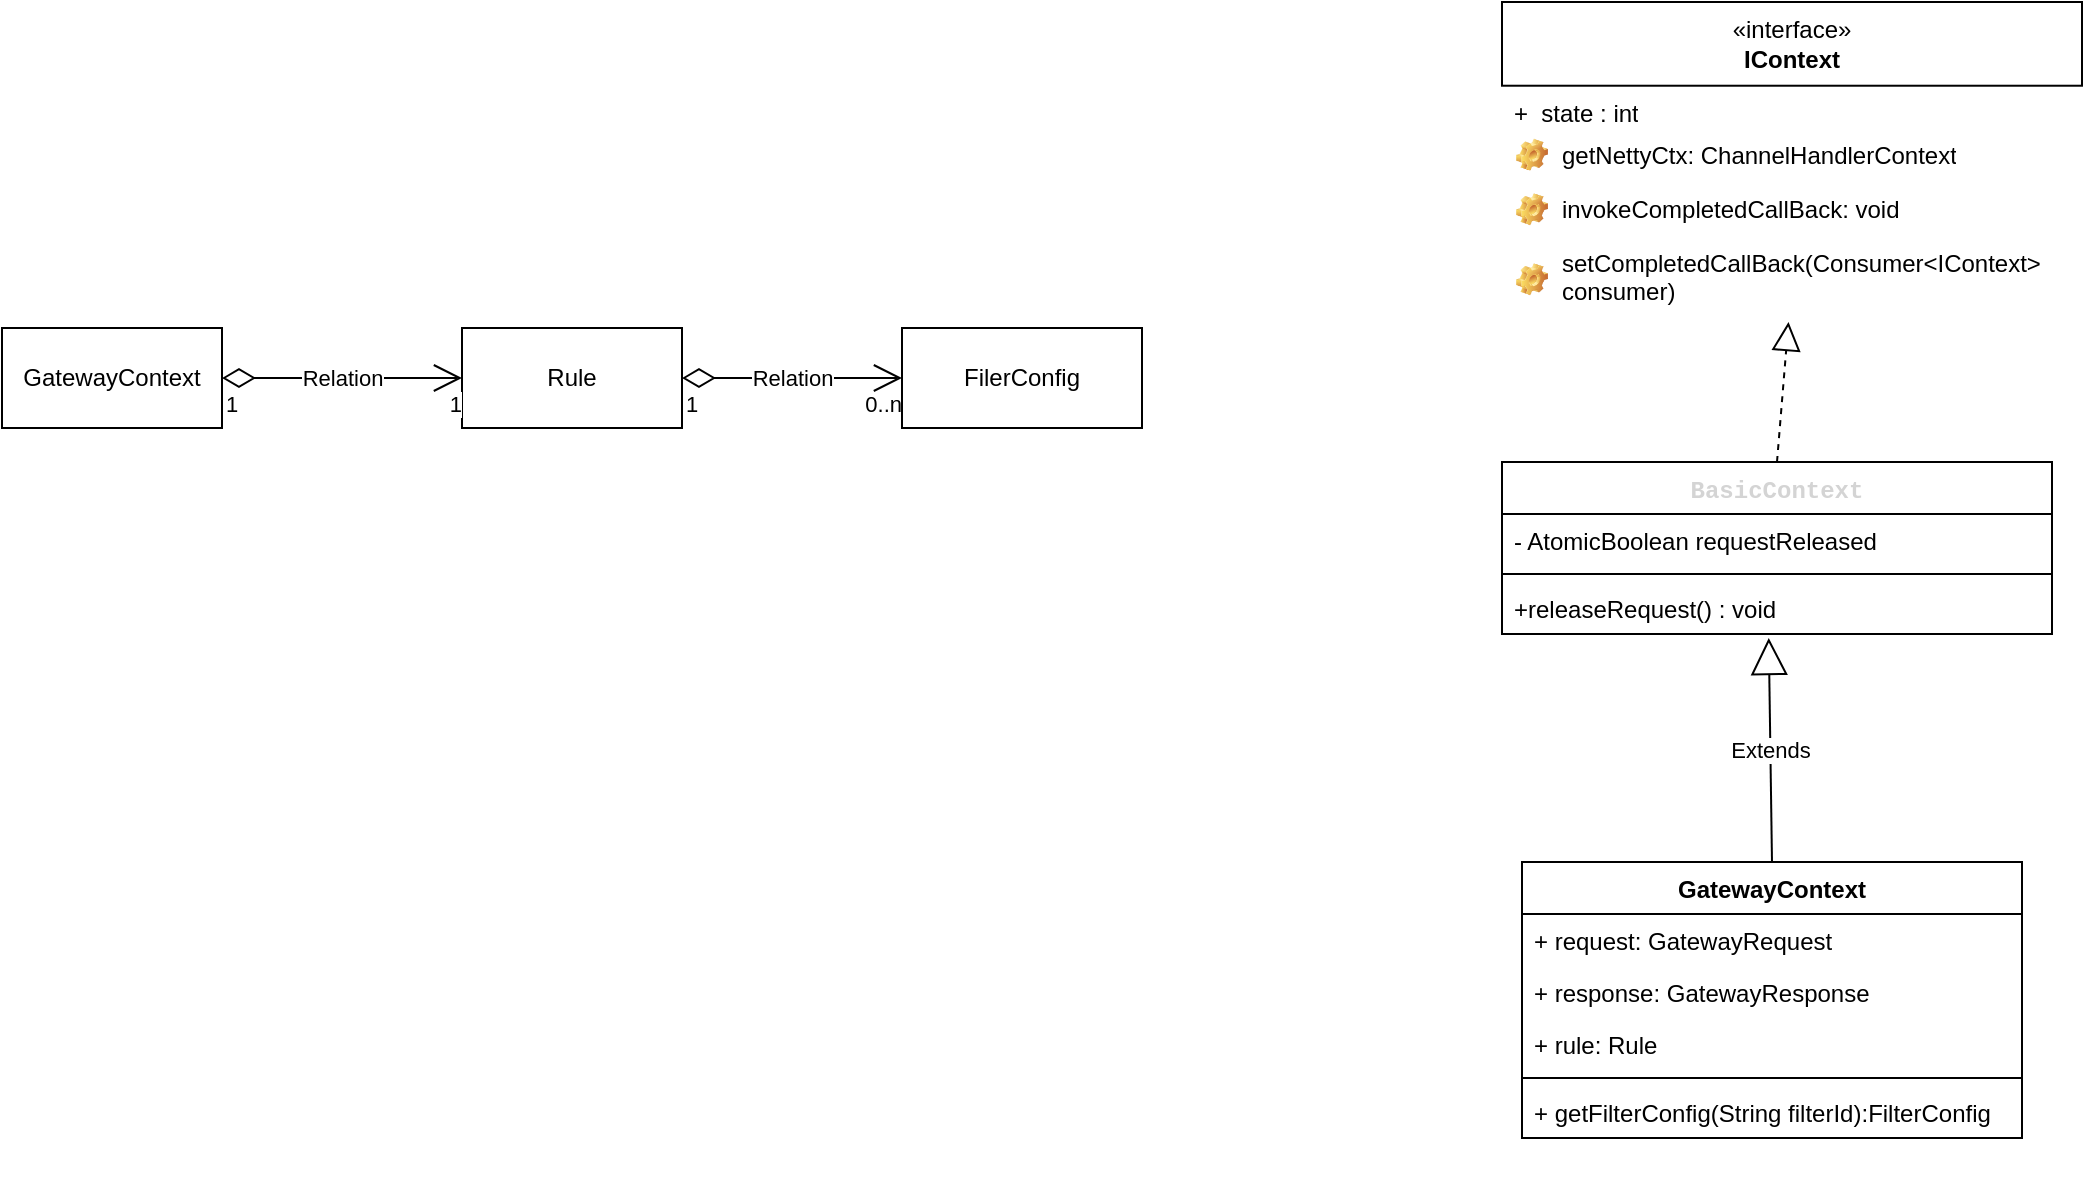 <mxfile version="21.6.9" type="github">
  <diagram name="第 1 页" id="-UWDTgf1hpQ8HNxKM1Yc">
    <mxGraphModel dx="2049" dy="708" grid="1" gridSize="10" guides="1" tooltips="1" connect="1" arrows="1" fold="1" page="1" pageScale="1" pageWidth="827" pageHeight="1169" math="0" shadow="0">
      <root>
        <mxCell id="0" />
        <mxCell id="1" parent="0" />
        <mxCell id="6tItEpl-8UKojQnocgW4-21" value="" style="group" vertex="1" connectable="0" parent="1">
          <mxGeometry x="370" y="10" width="290" height="160" as="geometry" />
        </mxCell>
        <mxCell id="6tItEpl-8UKojQnocgW4-15" value="" style="group" vertex="1" connectable="0" parent="6tItEpl-8UKojQnocgW4-21">
          <mxGeometry width="290" height="90" as="geometry" />
        </mxCell>
        <mxCell id="6tItEpl-8UKojQnocgW4-1" value="«interface»&lt;br&gt;&lt;b&gt;IContext&lt;/b&gt;" style="html=1;whiteSpace=wrap;" vertex="1" parent="6tItEpl-8UKojQnocgW4-15">
          <mxGeometry width="290" height="41.86" as="geometry" />
        </mxCell>
        <mxCell id="6tItEpl-8UKojQnocgW4-11" value="+&amp;nbsp; state : int" style="text;strokeColor=none;fillColor=none;align=left;verticalAlign=top;spacingLeft=4;spacingRight=4;overflow=hidden;rotatable=0;points=[[0,0.5],[1,0.5]];portConstraint=eastwest;whiteSpace=wrap;html=1;" vertex="1" parent="6tItEpl-8UKojQnocgW4-15">
          <mxGeometry y="41.86" width="290" height="27.21" as="geometry" />
        </mxCell>
        <mxCell id="6tItEpl-8UKojQnocgW4-14" value="getNettyCtx:&amp;nbsp;ChannelHandlerContext" style="label;fontStyle=0;strokeColor=none;fillColor=none;align=left;verticalAlign=top;overflow=hidden;spacingLeft=28;spacingRight=4;rotatable=0;points=[[0,0.5],[1,0.5]];portConstraint=eastwest;imageWidth=16;imageHeight=16;whiteSpace=wrap;html=1;image=img/clipart/Gear_128x128.png" vertex="1" parent="6tItEpl-8UKojQnocgW4-15">
          <mxGeometry y="62.79" width="290" height="27.21" as="geometry" />
        </mxCell>
        <mxCell id="6tItEpl-8UKojQnocgW4-16" value="" style="line;strokeWidth=1;fillColor=none;align=left;verticalAlign=middle;spacingTop=-1;spacingLeft=3;spacingRight=3;rotatable=0;labelPosition=right;points=[];portConstraint=eastwest;strokeColor=inherit;" vertex="1" parent="6tItEpl-8UKojQnocgW4-15">
          <mxGeometry x="40.559" y="69.07" width="81.119" height="8.372" as="geometry" />
        </mxCell>
        <mxCell id="6tItEpl-8UKojQnocgW4-19" value="invokeCompletedCallBack: void" style="label;fontStyle=0;strokeColor=none;fillColor=none;align=left;verticalAlign=top;overflow=hidden;spacingLeft=28;spacingRight=4;rotatable=0;points=[[0,0.5],[1,0.5]];portConstraint=eastwest;imageWidth=16;imageHeight=16;whiteSpace=wrap;html=1;image=img/clipart/Gear_128x128.png" vertex="1" parent="6tItEpl-8UKojQnocgW4-21">
          <mxGeometry y="90" width="290" height="27.21" as="geometry" />
        </mxCell>
        <mxCell id="6tItEpl-8UKojQnocgW4-20" value="setCompletedCallBack(Consumer&amp;lt;IContext&amp;gt; consumer)" style="label;fontStyle=0;strokeColor=none;fillColor=none;align=left;verticalAlign=top;overflow=hidden;spacingLeft=28;spacingRight=4;rotatable=0;points=[[0,0.5],[1,0.5]];portConstraint=eastwest;imageWidth=16;imageHeight=16;whiteSpace=wrap;html=1;image=img/clipart/Gear_128x128.png" vertex="1" parent="6tItEpl-8UKojQnocgW4-21">
          <mxGeometry y="117.21" width="290" height="42.79" as="geometry" />
        </mxCell>
        <mxCell id="6tItEpl-8UKojQnocgW4-22" value="&lt;font face=&quot;Consolas, Courier New, monospace&quot; color=&quot;#d4d4d4&quot;&gt;BasicContext&lt;/font&gt;" style="swimlane;fontStyle=1;align=center;verticalAlign=top;childLayout=stackLayout;horizontal=1;startSize=26;horizontalStack=0;resizeParent=1;resizeParentMax=0;resizeLast=0;collapsible=1;marginBottom=0;whiteSpace=wrap;html=1;" vertex="1" parent="1">
          <mxGeometry x="370" y="240" width="275" height="86" as="geometry">
            <mxRectangle x="370" y="240" width="120" height="30" as="alternateBounds" />
          </mxGeometry>
        </mxCell>
        <mxCell id="6tItEpl-8UKojQnocgW4-23" value="- AtomicBoolean requestReleased" style="text;strokeColor=none;fillColor=none;align=left;verticalAlign=top;spacingLeft=4;spacingRight=4;overflow=hidden;rotatable=0;points=[[0,0.5],[1,0.5]];portConstraint=eastwest;whiteSpace=wrap;html=1;" vertex="1" parent="6tItEpl-8UKojQnocgW4-22">
          <mxGeometry y="26" width="275" height="26" as="geometry" />
        </mxCell>
        <mxCell id="6tItEpl-8UKojQnocgW4-24" value="" style="line;strokeWidth=1;fillColor=none;align=left;verticalAlign=middle;spacingTop=-1;spacingLeft=3;spacingRight=3;rotatable=0;labelPosition=right;points=[];portConstraint=eastwest;strokeColor=inherit;" vertex="1" parent="6tItEpl-8UKojQnocgW4-22">
          <mxGeometry y="52" width="275" height="8" as="geometry" />
        </mxCell>
        <mxCell id="6tItEpl-8UKojQnocgW4-25" value="+releaseRequest() : void&amp;nbsp;" style="text;strokeColor=none;fillColor=none;align=left;verticalAlign=top;spacingLeft=4;spacingRight=4;overflow=hidden;rotatable=0;points=[[0,0.5],[1,0.5]];portConstraint=eastwest;whiteSpace=wrap;html=1;" vertex="1" parent="6tItEpl-8UKojQnocgW4-22">
          <mxGeometry y="60" width="275" height="26" as="geometry" />
        </mxCell>
        <mxCell id="6tItEpl-8UKojQnocgW4-32" value="" style="group" vertex="1" connectable="0" parent="1">
          <mxGeometry x="380" y="440" width="250" height="164" as="geometry" />
        </mxCell>
        <mxCell id="6tItEpl-8UKojQnocgW4-27" value="GatewayContext" style="swimlane;fontStyle=1;align=center;verticalAlign=top;childLayout=stackLayout;horizontal=1;startSize=26;horizontalStack=0;resizeParent=1;resizeParentMax=0;resizeLast=0;collapsible=1;marginBottom=0;whiteSpace=wrap;html=1;" vertex="1" parent="6tItEpl-8UKojQnocgW4-32">
          <mxGeometry width="250" height="138" as="geometry">
            <mxRectangle width="130" height="30" as="alternateBounds" />
          </mxGeometry>
        </mxCell>
        <mxCell id="6tItEpl-8UKojQnocgW4-28" value="+ request: GatewayRequest" style="text;strokeColor=none;fillColor=none;align=left;verticalAlign=top;spacingLeft=4;spacingRight=4;overflow=hidden;rotatable=0;points=[[0,0.5],[1,0.5]];portConstraint=eastwest;whiteSpace=wrap;html=1;" vertex="1" parent="6tItEpl-8UKojQnocgW4-27">
          <mxGeometry y="26" width="250" height="26" as="geometry" />
        </mxCell>
        <mxCell id="6tItEpl-8UKojQnocgW4-36" value="+ response: GatewayResponse" style="text;strokeColor=none;fillColor=none;align=left;verticalAlign=top;spacingLeft=4;spacingRight=4;overflow=hidden;rotatable=0;points=[[0,0.5],[1,0.5]];portConstraint=eastwest;whiteSpace=wrap;html=1;" vertex="1" parent="6tItEpl-8UKojQnocgW4-27">
          <mxGeometry y="52" width="250" height="26" as="geometry" />
        </mxCell>
        <mxCell id="6tItEpl-8UKojQnocgW4-37" value="+ rule: Rule" style="text;strokeColor=none;fillColor=none;align=left;verticalAlign=top;spacingLeft=4;spacingRight=4;overflow=hidden;rotatable=0;points=[[0,0.5],[1,0.5]];portConstraint=eastwest;whiteSpace=wrap;html=1;" vertex="1" parent="6tItEpl-8UKojQnocgW4-27">
          <mxGeometry y="78" width="250" height="26" as="geometry" />
        </mxCell>
        <mxCell id="6tItEpl-8UKojQnocgW4-29" value="" style="line;strokeWidth=1;fillColor=none;align=left;verticalAlign=middle;spacingTop=-1;spacingLeft=3;spacingRight=3;rotatable=0;labelPosition=right;points=[];portConstraint=eastwest;strokeColor=inherit;" vertex="1" parent="6tItEpl-8UKojQnocgW4-27">
          <mxGeometry y="104" width="250" height="8" as="geometry" />
        </mxCell>
        <mxCell id="6tItEpl-8UKojQnocgW4-30" value="+ getFilterConfig(String filterId):FilterConfig" style="text;strokeColor=none;fillColor=none;align=left;verticalAlign=top;spacingLeft=4;spacingRight=4;overflow=hidden;rotatable=0;points=[[0,0.5],[1,0.5]];portConstraint=eastwest;whiteSpace=wrap;html=1;" vertex="1" parent="6tItEpl-8UKojQnocgW4-27">
          <mxGeometry y="112" width="250" height="26" as="geometry" />
        </mxCell>
        <mxCell id="6tItEpl-8UKojQnocgW4-38" value="Extends" style="endArrow=block;endSize=16;endFill=0;html=1;rounded=0;exitX=0.5;exitY=0;exitDx=0;exitDy=0;entryX=0.485;entryY=1.077;entryDx=0;entryDy=0;entryPerimeter=0;" edge="1" parent="1" source="6tItEpl-8UKojQnocgW4-27" target="6tItEpl-8UKojQnocgW4-25">
          <mxGeometry width="160" relative="1" as="geometry">
            <mxPoint x="320" y="380" as="sourcePoint" />
            <mxPoint x="480" y="380" as="targetPoint" />
          </mxGeometry>
        </mxCell>
        <mxCell id="6tItEpl-8UKojQnocgW4-43" value="" style="endArrow=block;dashed=1;endFill=0;endSize=12;html=1;rounded=0;exitX=0.5;exitY=0;exitDx=0;exitDy=0;" edge="1" parent="1" source="6tItEpl-8UKojQnocgW4-22" target="6tItEpl-8UKojQnocgW4-20">
          <mxGeometry width="160" relative="1" as="geometry">
            <mxPoint x="160" y="440" as="sourcePoint" />
            <mxPoint x="320" y="440" as="targetPoint" />
          </mxGeometry>
        </mxCell>
        <mxCell id="6tItEpl-8UKojQnocgW4-44" value="Relation" style="endArrow=open;html=1;endSize=12;startArrow=diamondThin;startSize=14;startFill=0;edgeStyle=orthogonalEdgeStyle;rounded=0;exitX=1;exitY=0.5;exitDx=0;exitDy=0;entryX=0;entryY=0.5;entryDx=0;entryDy=0;" edge="1" parent="1" source="6tItEpl-8UKojQnocgW4-47" target="6tItEpl-8UKojQnocgW4-48">
          <mxGeometry relative="1" as="geometry">
            <mxPoint x="60" y="195" as="sourcePoint" />
            <mxPoint x="220" y="195" as="targetPoint" />
          </mxGeometry>
        </mxCell>
        <mxCell id="6tItEpl-8UKojQnocgW4-45" value="1" style="edgeLabel;resizable=0;html=1;align=left;verticalAlign=top;" connectable="0" vertex="1" parent="6tItEpl-8UKojQnocgW4-44">
          <mxGeometry x="-1" relative="1" as="geometry" />
        </mxCell>
        <mxCell id="6tItEpl-8UKojQnocgW4-46" value="0..n" style="edgeLabel;resizable=0;html=1;align=right;verticalAlign=top;" connectable="0" vertex="1" parent="6tItEpl-8UKojQnocgW4-44">
          <mxGeometry x="1" relative="1" as="geometry" />
        </mxCell>
        <mxCell id="6tItEpl-8UKojQnocgW4-47" value="Rule" style="html=1;whiteSpace=wrap;" vertex="1" parent="1">
          <mxGeometry x="-150" y="173" width="110" height="50" as="geometry" />
        </mxCell>
        <mxCell id="6tItEpl-8UKojQnocgW4-48" value="FilerConfig" style="html=1;whiteSpace=wrap;" vertex="1" parent="1">
          <mxGeometry x="70" y="173" width="120" height="50" as="geometry" />
        </mxCell>
        <mxCell id="6tItEpl-8UKojQnocgW4-53" value="GatewayContext" style="html=1;whiteSpace=wrap;" vertex="1" parent="1">
          <mxGeometry x="-380" y="173" width="110" height="50" as="geometry" />
        </mxCell>
        <mxCell id="6tItEpl-8UKojQnocgW4-58" value="Relation" style="endArrow=open;html=1;endSize=12;startArrow=diamondThin;startSize=14;startFill=0;edgeStyle=orthogonalEdgeStyle;rounded=0;exitX=1;exitY=0.5;exitDx=0;exitDy=0;entryX=0;entryY=0.5;entryDx=0;entryDy=0;" edge="1" parent="1" source="6tItEpl-8UKojQnocgW4-53" target="6tItEpl-8UKojQnocgW4-47">
          <mxGeometry relative="1" as="geometry">
            <mxPoint x="-250" y="195" as="sourcePoint" />
            <mxPoint x="-70" y="194.33" as="targetPoint" />
          </mxGeometry>
        </mxCell>
        <mxCell id="6tItEpl-8UKojQnocgW4-59" value="1" style="edgeLabel;resizable=0;html=1;align=left;verticalAlign=top;" connectable="0" vertex="1" parent="6tItEpl-8UKojQnocgW4-58">
          <mxGeometry x="-1" relative="1" as="geometry" />
        </mxCell>
        <mxCell id="6tItEpl-8UKojQnocgW4-60" value="1" style="edgeLabel;resizable=0;html=1;align=right;verticalAlign=top;" connectable="0" vertex="1" parent="6tItEpl-8UKojQnocgW4-58">
          <mxGeometry x="1" relative="1" as="geometry" />
        </mxCell>
      </root>
    </mxGraphModel>
  </diagram>
</mxfile>
